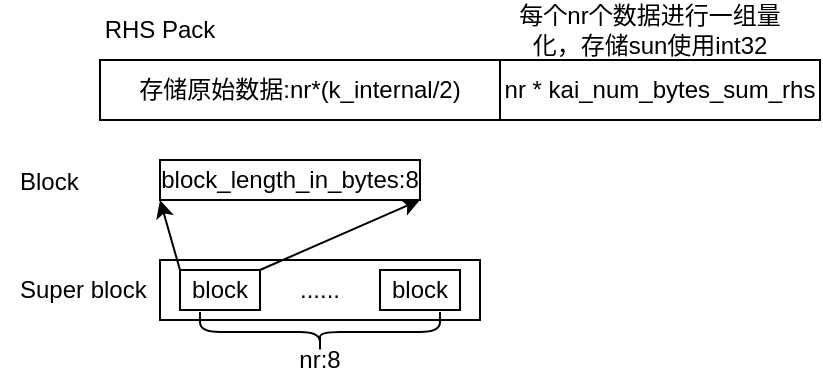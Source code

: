 <mxfile version="26.1.1">
  <diagram name="第 1 页" id="Z-ZcHLVlKx-K7O6oMbnc">
    <mxGraphModel dx="574" dy="304" grid="1" gridSize="10" guides="1" tooltips="1" connect="1" arrows="1" fold="1" page="1" pageScale="1" pageWidth="827" pageHeight="1169" math="0" shadow="0">
      <root>
        <mxCell id="0" />
        <mxCell id="1" parent="0" />
        <mxCell id="kkjiUycFQ8FsG8r4JRp8-1" value="存储原始数据:nr*(k_internal/2)" style="rounded=0;whiteSpace=wrap;html=1;" vertex="1" parent="1">
          <mxGeometry x="60" y="240" width="200" height="30" as="geometry" />
        </mxCell>
        <mxCell id="kkjiUycFQ8FsG8r4JRp8-2" value="nr * kai_num_bytes_sum_rhs" style="rounded=0;whiteSpace=wrap;html=1;" vertex="1" parent="1">
          <mxGeometry x="260" y="240" width="160" height="30" as="geometry" />
        </mxCell>
        <mxCell id="kkjiUycFQ8FsG8r4JRp8-3" value="RHS Pack" style="text;strokeColor=none;align=center;fillColor=none;html=1;verticalAlign=middle;whiteSpace=wrap;rounded=0;" vertex="1" parent="1">
          <mxGeometry x="60" y="210" width="60" height="30" as="geometry" />
        </mxCell>
        <mxCell id="kkjiUycFQ8FsG8r4JRp8-4" value="每个nr个数据进行一组量化，存储sun使用int32" style="text;strokeColor=none;align=center;fillColor=none;html=1;verticalAlign=middle;whiteSpace=wrap;rounded=0;" vertex="1" parent="1">
          <mxGeometry x="260" y="210" width="150" height="30" as="geometry" />
        </mxCell>
        <mxCell id="kkjiUycFQ8FsG8r4JRp8-5" value="" style="rounded=0;whiteSpace=wrap;html=1;" vertex="1" parent="1">
          <mxGeometry x="90" y="340" width="160" height="30" as="geometry" />
        </mxCell>
        <mxCell id="kkjiUycFQ8FsG8r4JRp8-6" value="block" style="rounded=0;whiteSpace=wrap;html=1;" vertex="1" parent="1">
          <mxGeometry x="100" y="345" width="40" height="20" as="geometry" />
        </mxCell>
        <mxCell id="kkjiUycFQ8FsG8r4JRp8-7" value="&amp;nbsp;Super block" style="text;strokeColor=none;align=center;fillColor=none;html=1;verticalAlign=middle;whiteSpace=wrap;rounded=0;" vertex="1" parent="1">
          <mxGeometry x="10" y="340" width="80" height="30" as="geometry" />
        </mxCell>
        <mxCell id="kkjiUycFQ8FsG8r4JRp8-8" value="block" style="rounded=0;whiteSpace=wrap;html=1;" vertex="1" parent="1">
          <mxGeometry x="200" y="345" width="40" height="20" as="geometry" />
        </mxCell>
        <mxCell id="kkjiUycFQ8FsG8r4JRp8-9" value="......" style="text;strokeColor=none;align=center;fillColor=none;html=1;verticalAlign=middle;whiteSpace=wrap;rounded=0;" vertex="1" parent="1">
          <mxGeometry x="140" y="345" width="60" height="20" as="geometry" />
        </mxCell>
        <mxCell id="kkjiUycFQ8FsG8r4JRp8-10" value="" style="shape=curlyBracket;whiteSpace=wrap;html=1;rounded=1;labelPosition=left;verticalLabelPosition=middle;align=right;verticalAlign=middle;rotation=-90;" vertex="1" parent="1">
          <mxGeometry x="160" y="316" width="20" height="120" as="geometry" />
        </mxCell>
        <mxCell id="kkjiUycFQ8FsG8r4JRp8-11" value="nr:8" style="text;strokeColor=none;align=center;fillColor=none;html=1;verticalAlign=middle;whiteSpace=wrap;rounded=0;" vertex="1" parent="1">
          <mxGeometry x="155" y="380" width="30" height="20" as="geometry" />
        </mxCell>
        <mxCell id="kkjiUycFQ8FsG8r4JRp8-12" value="block_length_in_bytes:8" style="rounded=0;whiteSpace=wrap;html=1;" vertex="1" parent="1">
          <mxGeometry x="90" y="290" width="130" height="20" as="geometry" />
        </mxCell>
        <mxCell id="kkjiUycFQ8FsG8r4JRp8-13" value="" style="endArrow=classic;html=1;rounded=0;entryX=0;entryY=1;entryDx=0;entryDy=0;" edge="1" parent="1" target="kkjiUycFQ8FsG8r4JRp8-12">
          <mxGeometry width="50" height="50" relative="1" as="geometry">
            <mxPoint x="100" y="345" as="sourcePoint" />
            <mxPoint x="150" y="295" as="targetPoint" />
          </mxGeometry>
        </mxCell>
        <mxCell id="kkjiUycFQ8FsG8r4JRp8-14" value="" style="endArrow=classic;html=1;rounded=0;entryX=1;entryY=1;entryDx=0;entryDy=0;" edge="1" parent="1" target="kkjiUycFQ8FsG8r4JRp8-12">
          <mxGeometry width="50" height="50" relative="1" as="geometry">
            <mxPoint x="140" y="345" as="sourcePoint" />
            <mxPoint x="130" y="310" as="targetPoint" />
          </mxGeometry>
        </mxCell>
        <mxCell id="kkjiUycFQ8FsG8r4JRp8-15" value="&amp;nbsp;Block" style="text;strokeColor=none;align=center;fillColor=none;html=1;verticalAlign=middle;whiteSpace=wrap;rounded=0;" vertex="1" parent="1">
          <mxGeometry x="13" y="286" width="40" height="30" as="geometry" />
        </mxCell>
      </root>
    </mxGraphModel>
  </diagram>
</mxfile>
